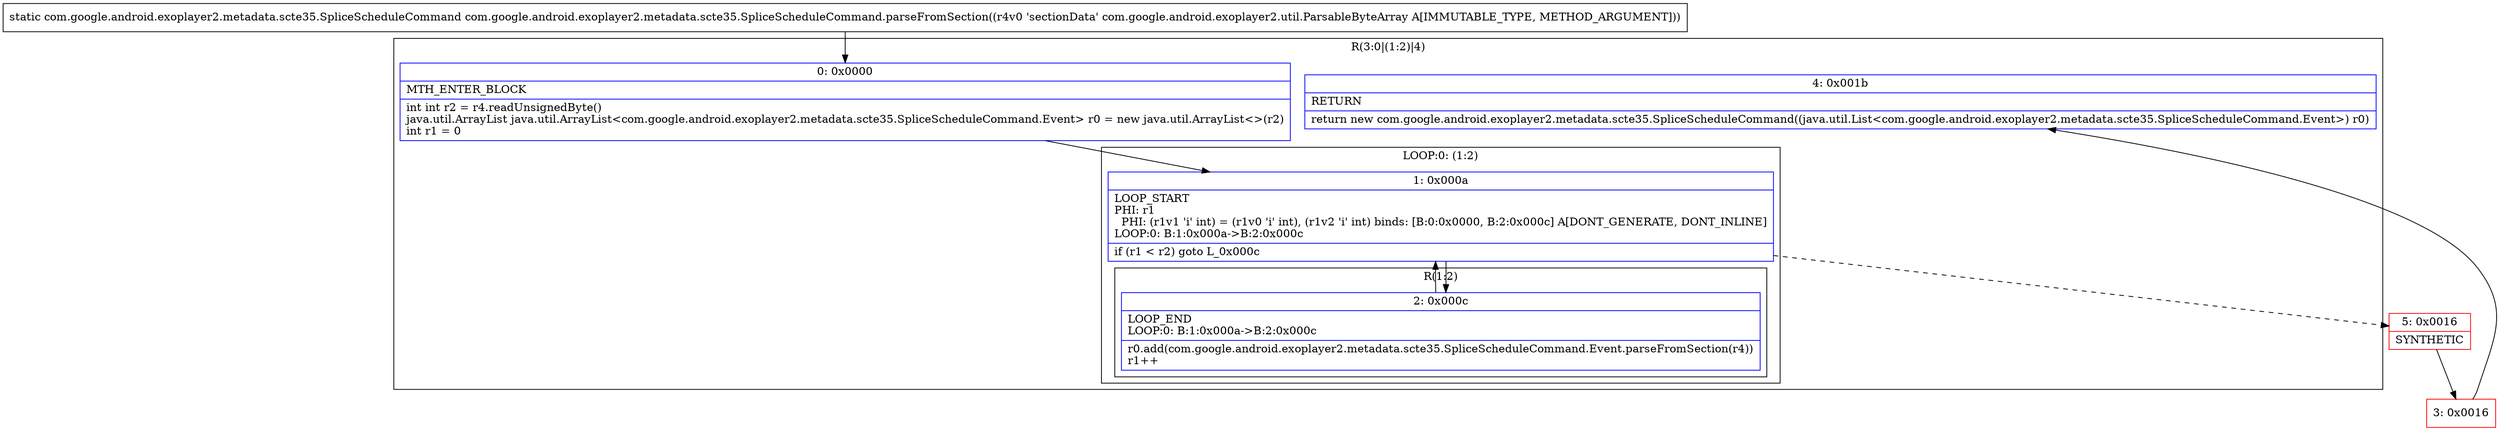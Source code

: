 digraph "CFG forcom.google.android.exoplayer2.metadata.scte35.SpliceScheduleCommand.parseFromSection(Lcom\/google\/android\/exoplayer2\/util\/ParsableByteArray;)Lcom\/google\/android\/exoplayer2\/metadata\/scte35\/SpliceScheduleCommand;" {
subgraph cluster_Region_560570644 {
label = "R(3:0|(1:2)|4)";
node [shape=record,color=blue];
Node_0 [shape=record,label="{0\:\ 0x0000|MTH_ENTER_BLOCK\l|int int r2 = r4.readUnsignedByte()\ljava.util.ArrayList java.util.ArrayList\<com.google.android.exoplayer2.metadata.scte35.SpliceScheduleCommand.Event\> r0 = new java.util.ArrayList\<\>(r2)\lint r1 = 0\l}"];
subgraph cluster_LoopRegion_39283246 {
label = "LOOP:0: (1:2)";
node [shape=record,color=blue];
Node_1 [shape=record,label="{1\:\ 0x000a|LOOP_START\lPHI: r1 \l  PHI: (r1v1 'i' int) = (r1v0 'i' int), (r1v2 'i' int) binds: [B:0:0x0000, B:2:0x000c] A[DONT_GENERATE, DONT_INLINE]\lLOOP:0: B:1:0x000a\-\>B:2:0x000c\l|if (r1 \< r2) goto L_0x000c\l}"];
subgraph cluster_Region_1262774268 {
label = "R(1:2)";
node [shape=record,color=blue];
Node_2 [shape=record,label="{2\:\ 0x000c|LOOP_END\lLOOP:0: B:1:0x000a\-\>B:2:0x000c\l|r0.add(com.google.android.exoplayer2.metadata.scte35.SpliceScheduleCommand.Event.parseFromSection(r4))\lr1++\l}"];
}
}
Node_4 [shape=record,label="{4\:\ 0x001b|RETURN\l|return new com.google.android.exoplayer2.metadata.scte35.SpliceScheduleCommand((java.util.List\<com.google.android.exoplayer2.metadata.scte35.SpliceScheduleCommand.Event\>) r0)\l}"];
}
Node_3 [shape=record,color=red,label="{3\:\ 0x0016}"];
Node_5 [shape=record,color=red,label="{5\:\ 0x0016|SYNTHETIC\l}"];
MethodNode[shape=record,label="{static com.google.android.exoplayer2.metadata.scte35.SpliceScheduleCommand com.google.android.exoplayer2.metadata.scte35.SpliceScheduleCommand.parseFromSection((r4v0 'sectionData' com.google.android.exoplayer2.util.ParsableByteArray A[IMMUTABLE_TYPE, METHOD_ARGUMENT])) }"];
MethodNode -> Node_0;
Node_0 -> Node_1;
Node_1 -> Node_2;
Node_1 -> Node_5[style=dashed];
Node_2 -> Node_1;
Node_3 -> Node_4;
Node_5 -> Node_3;
}

